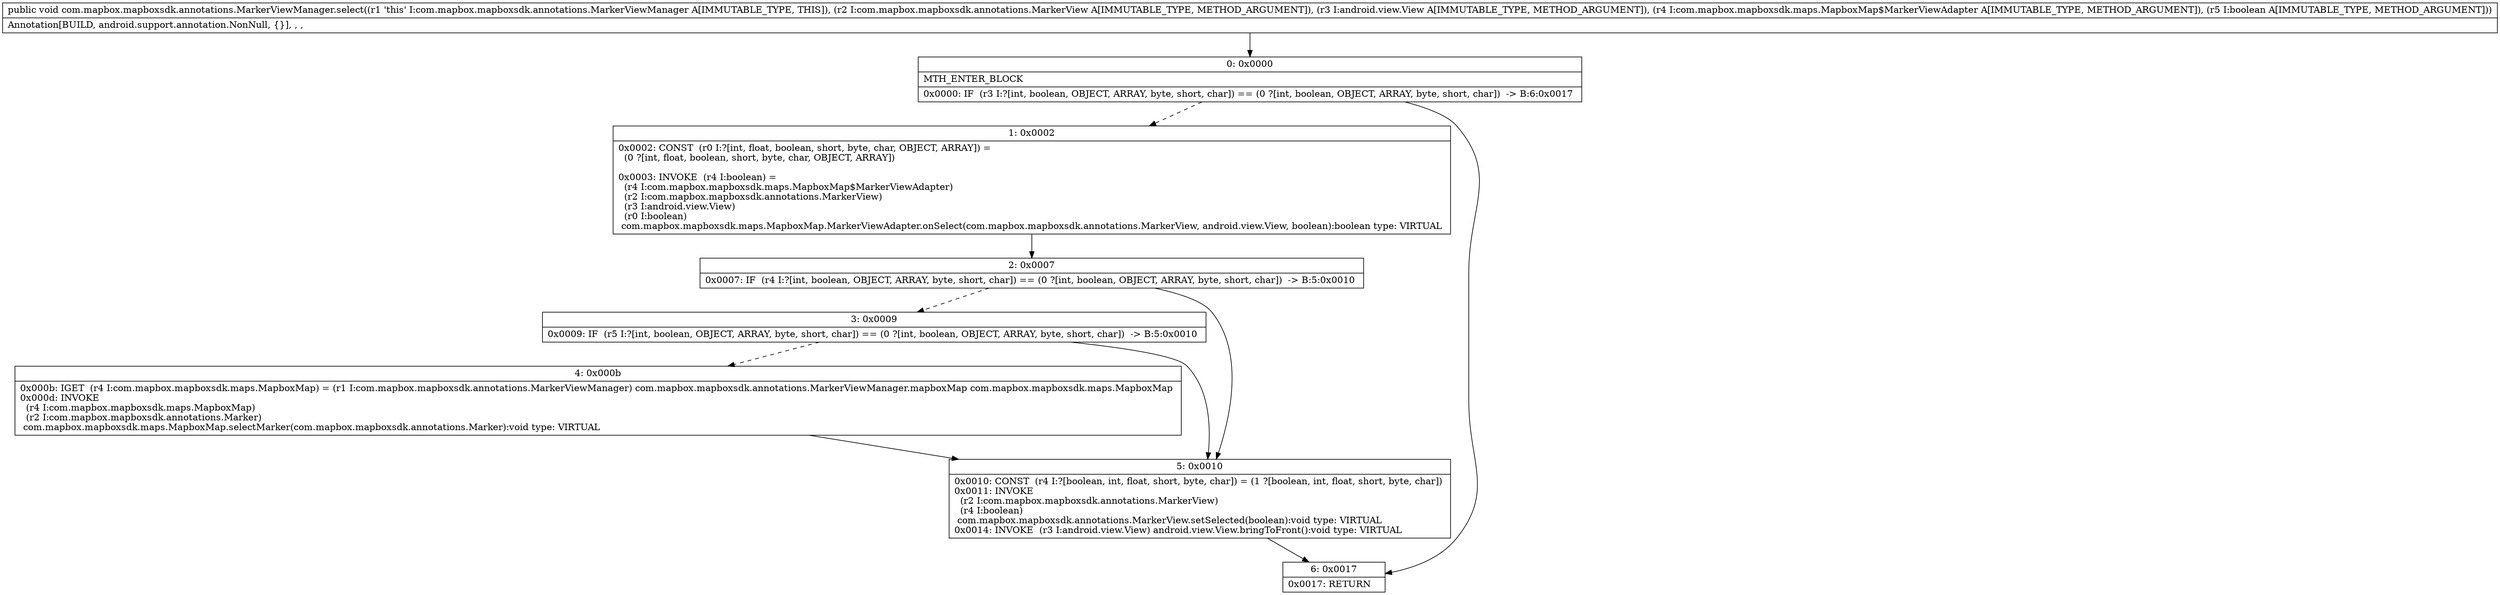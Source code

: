 digraph "CFG forcom.mapbox.mapboxsdk.annotations.MarkerViewManager.select(Lcom\/mapbox\/mapboxsdk\/annotations\/MarkerView;Landroid\/view\/View;Lcom\/mapbox\/mapboxsdk\/maps\/MapboxMap$MarkerViewAdapter;Z)V" {
Node_0 [shape=record,label="{0\:\ 0x0000|MTH_ENTER_BLOCK\l|0x0000: IF  (r3 I:?[int, boolean, OBJECT, ARRAY, byte, short, char]) == (0 ?[int, boolean, OBJECT, ARRAY, byte, short, char])  \-\> B:6:0x0017 \l}"];
Node_1 [shape=record,label="{1\:\ 0x0002|0x0002: CONST  (r0 I:?[int, float, boolean, short, byte, char, OBJECT, ARRAY]) = \l  (0 ?[int, float, boolean, short, byte, char, OBJECT, ARRAY])\l \l0x0003: INVOKE  (r4 I:boolean) = \l  (r4 I:com.mapbox.mapboxsdk.maps.MapboxMap$MarkerViewAdapter)\l  (r2 I:com.mapbox.mapboxsdk.annotations.MarkerView)\l  (r3 I:android.view.View)\l  (r0 I:boolean)\l com.mapbox.mapboxsdk.maps.MapboxMap.MarkerViewAdapter.onSelect(com.mapbox.mapboxsdk.annotations.MarkerView, android.view.View, boolean):boolean type: VIRTUAL \l}"];
Node_2 [shape=record,label="{2\:\ 0x0007|0x0007: IF  (r4 I:?[int, boolean, OBJECT, ARRAY, byte, short, char]) == (0 ?[int, boolean, OBJECT, ARRAY, byte, short, char])  \-\> B:5:0x0010 \l}"];
Node_3 [shape=record,label="{3\:\ 0x0009|0x0009: IF  (r5 I:?[int, boolean, OBJECT, ARRAY, byte, short, char]) == (0 ?[int, boolean, OBJECT, ARRAY, byte, short, char])  \-\> B:5:0x0010 \l}"];
Node_4 [shape=record,label="{4\:\ 0x000b|0x000b: IGET  (r4 I:com.mapbox.mapboxsdk.maps.MapboxMap) = (r1 I:com.mapbox.mapboxsdk.annotations.MarkerViewManager) com.mapbox.mapboxsdk.annotations.MarkerViewManager.mapboxMap com.mapbox.mapboxsdk.maps.MapboxMap \l0x000d: INVOKE  \l  (r4 I:com.mapbox.mapboxsdk.maps.MapboxMap)\l  (r2 I:com.mapbox.mapboxsdk.annotations.Marker)\l com.mapbox.mapboxsdk.maps.MapboxMap.selectMarker(com.mapbox.mapboxsdk.annotations.Marker):void type: VIRTUAL \l}"];
Node_5 [shape=record,label="{5\:\ 0x0010|0x0010: CONST  (r4 I:?[boolean, int, float, short, byte, char]) = (1 ?[boolean, int, float, short, byte, char]) \l0x0011: INVOKE  \l  (r2 I:com.mapbox.mapboxsdk.annotations.MarkerView)\l  (r4 I:boolean)\l com.mapbox.mapboxsdk.annotations.MarkerView.setSelected(boolean):void type: VIRTUAL \l0x0014: INVOKE  (r3 I:android.view.View) android.view.View.bringToFront():void type: VIRTUAL \l}"];
Node_6 [shape=record,label="{6\:\ 0x0017|0x0017: RETURN   \l}"];
MethodNode[shape=record,label="{public void com.mapbox.mapboxsdk.annotations.MarkerViewManager.select((r1 'this' I:com.mapbox.mapboxsdk.annotations.MarkerViewManager A[IMMUTABLE_TYPE, THIS]), (r2 I:com.mapbox.mapboxsdk.annotations.MarkerView A[IMMUTABLE_TYPE, METHOD_ARGUMENT]), (r3 I:android.view.View A[IMMUTABLE_TYPE, METHOD_ARGUMENT]), (r4 I:com.mapbox.mapboxsdk.maps.MapboxMap$MarkerViewAdapter A[IMMUTABLE_TYPE, METHOD_ARGUMENT]), (r5 I:boolean A[IMMUTABLE_TYPE, METHOD_ARGUMENT]))  | Annotation[BUILD, android.support.annotation.NonNull, \{\}], , , \l}"];
MethodNode -> Node_0;
Node_0 -> Node_1[style=dashed];
Node_0 -> Node_6;
Node_1 -> Node_2;
Node_2 -> Node_3[style=dashed];
Node_2 -> Node_5;
Node_3 -> Node_4[style=dashed];
Node_3 -> Node_5;
Node_4 -> Node_5;
Node_5 -> Node_6;
}

